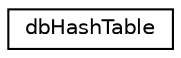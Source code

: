 digraph "Graphical Class Hierarchy"
{
 // INTERACTIVE_SVG=YES
 // LATEX_PDF_SIZE
  edge [fontname="Helvetica",fontsize="10",labelfontname="Helvetica",labelfontsize="10"];
  node [fontname="Helvetica",fontsize="10",shape=record];
  rankdir="LR";
  Node0 [label="dbHashTable",height=0.2,width=0.4,color="black", fillcolor="white", style="filled",URL="$classdbHashTable.html",tooltip=" "];
}
